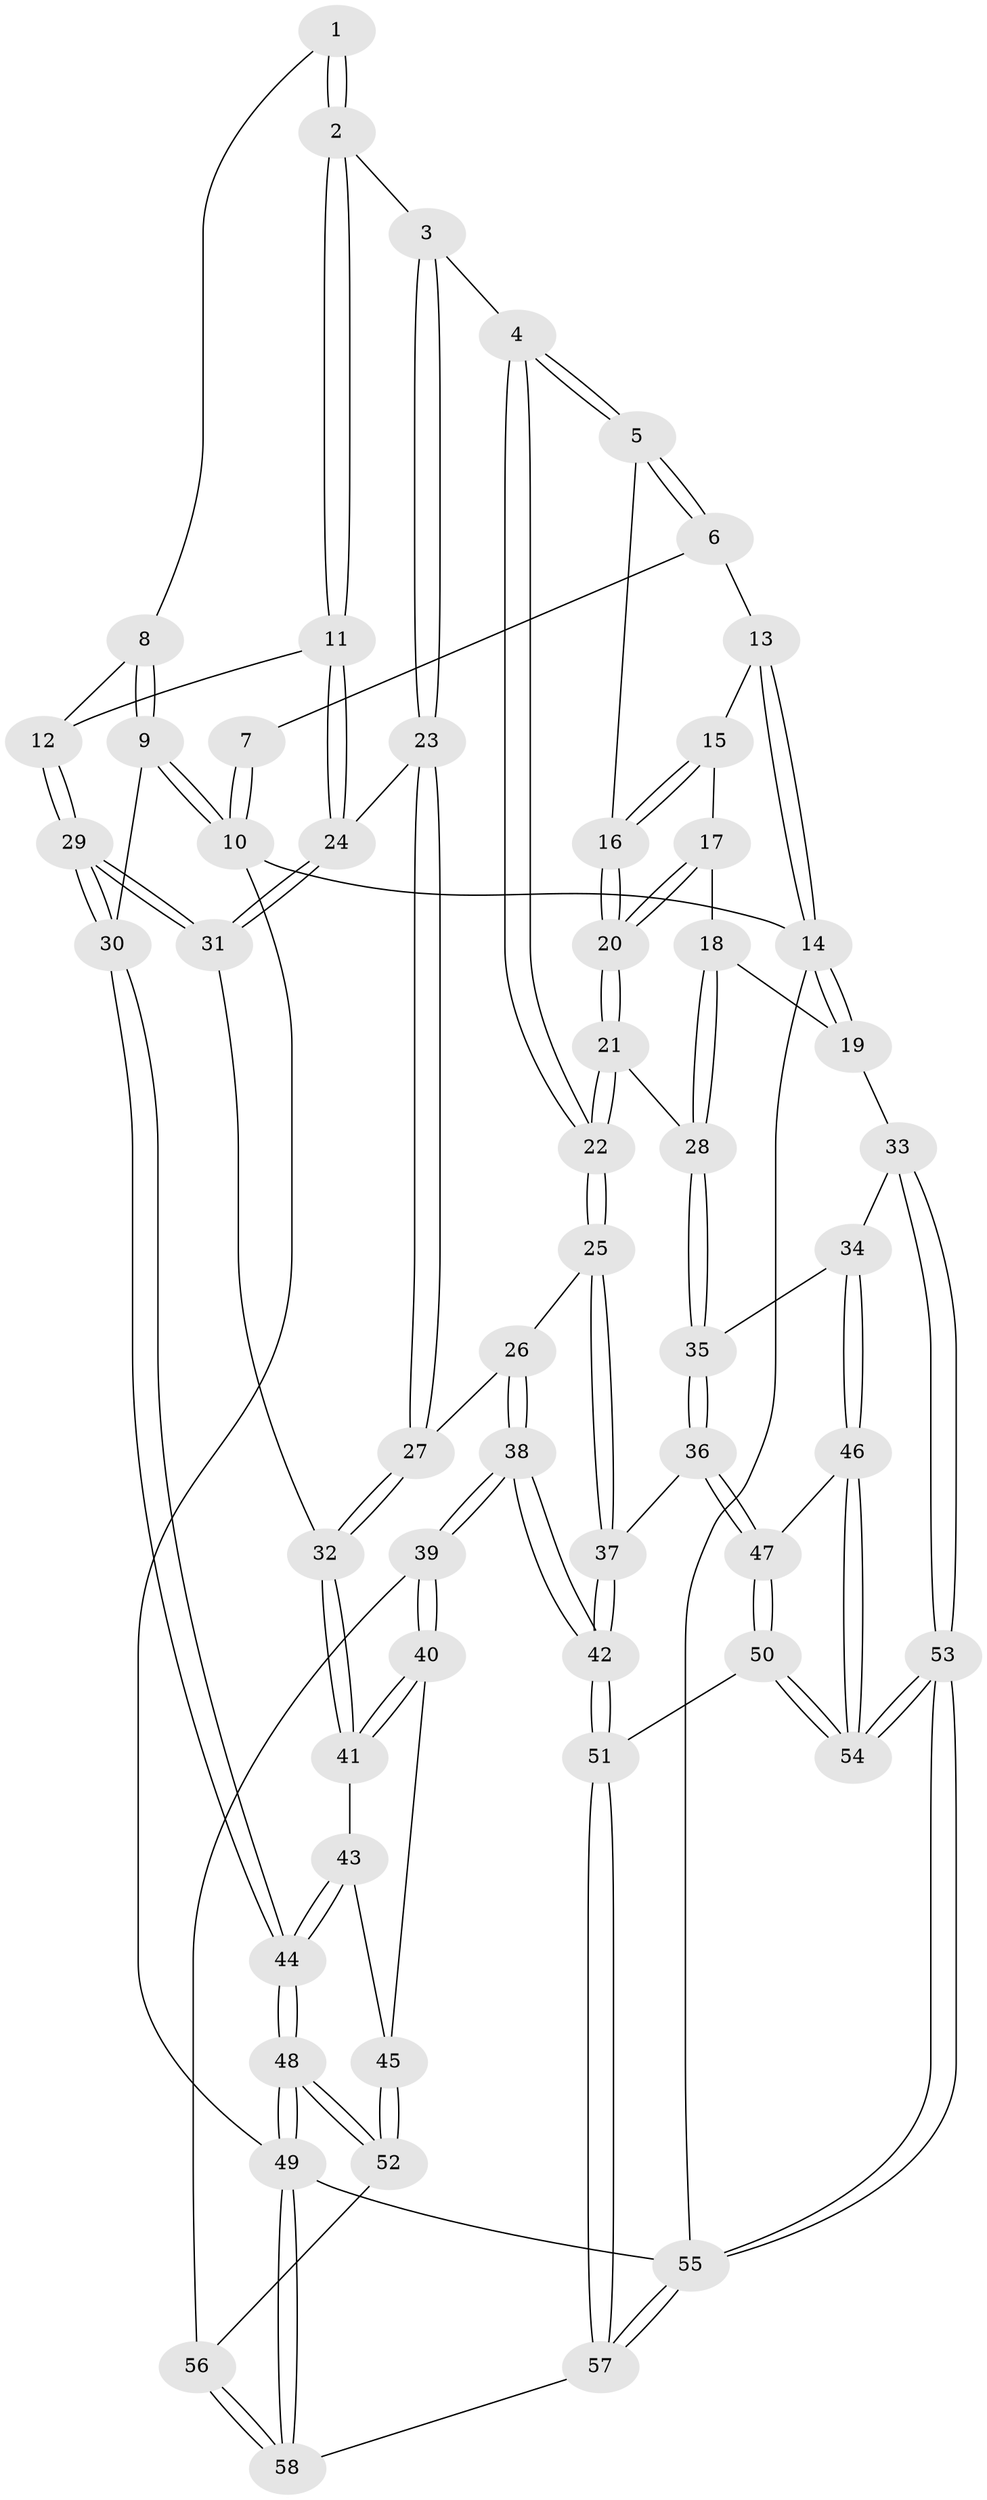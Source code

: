 // Generated by graph-tools (version 1.1) at 2025/03/03/09/25 03:03:19]
// undirected, 58 vertices, 142 edges
graph export_dot {
graph [start="1"]
  node [color=gray90,style=filled];
  1 [pos="+0.1460175730969613+0"];
  2 [pos="+0.25055811525788024+0.0908676592707652"];
  3 [pos="+0.43242113838432134+0.1595683883691127"];
  4 [pos="+0.4402624647384604+0.15596602160831746"];
  5 [pos="+0.5134371538788833+0.10095626019785583"];
  6 [pos="+0.5855769471943197+0"];
  7 [pos="+0.0916435557969344+0"];
  8 [pos="+0.10779336218881834+0.04419618401321538"];
  9 [pos="+0+0.34812641071651096"];
  10 [pos="+0+0"];
  11 [pos="+0.15081573283818347+0.255717521887444"];
  12 [pos="+0.11609315260033028+0.26525818620637914"];
  13 [pos="+0.7104120928576215+0"];
  14 [pos="+1+0"];
  15 [pos="+0.8336815924381173+0.11245471518870524"];
  16 [pos="+0.6227267330074789+0.20521600913981297"];
  17 [pos="+0.8589813840980434+0.14253517327350426"];
  18 [pos="+0.923651138015585+0.19172185933139374"];
  19 [pos="+1+0.23687549444570927"];
  20 [pos="+0.667663478272765+0.2896307636622347"];
  21 [pos="+0.6965222318530019+0.39033665403668383"];
  22 [pos="+0.5635259994046903+0.4579446842761334"];
  23 [pos="+0.3394128343630609+0.30428696431856483"];
  24 [pos="+0.3381775939129647+0.3044729768649036"];
  25 [pos="+0.5532798846874016+0.4668895671413589"];
  26 [pos="+0.44851356656042246+0.48958100467659704"];
  27 [pos="+0.43986984276857327+0.4845110450296781"];
  28 [pos="+0.7174407153553284+0.39708158367689794"];
  29 [pos="+0+0.4051233290785294"];
  30 [pos="+0+0.4123254702397703"];
  31 [pos="+0.17069441754509124+0.4888414425468484"];
  32 [pos="+0.21467442096686762+0.5259168620995978"];
  33 [pos="+1+0.48911386748768315"];
  34 [pos="+1+0.5090232510554658"];
  35 [pos="+0.8441124926607234+0.5082473056259738"];
  36 [pos="+0.7630716939053347+0.6486937918461801"];
  37 [pos="+0.632241491193097+0.6632496755468986"];
  38 [pos="+0.3935171291106806+0.8037851694891989"];
  39 [pos="+0.345786240236996+0.7925353515603932"];
  40 [pos="+0.251435288206672+0.6985244342939821"];
  41 [pos="+0.23254920008770213+0.6236694821643668"];
  42 [pos="+0.47055606196541+0.8712524495709444"];
  43 [pos="+0.04345908281366459+0.6297306794380554"];
  44 [pos="+0+0.45934040259212183"];
  45 [pos="+0.11895330263431396+0.7022217093340926"];
  46 [pos="+0.8892823076536363+0.7803967392554226"];
  47 [pos="+0.8062545244193134+0.7705151199735006"];
  48 [pos="+0+1"];
  49 [pos="+0+1"];
  50 [pos="+0.7539583189506921+0.8384462904864086"];
  51 [pos="+0.5368454572613749+1"];
  52 [pos="+0.029626803845425282+0.8642427128854017"];
  53 [pos="+1+1"];
  54 [pos="+1+1"];
  55 [pos="+1+1"];
  56 [pos="+0.18607483760405968+0.8685591791412989"];
  57 [pos="+0.5442907583252535+1"];
  58 [pos="+0.17435194136987764+1"];
  1 -- 2;
  1 -- 2;
  1 -- 8;
  2 -- 3;
  2 -- 11;
  2 -- 11;
  3 -- 4;
  3 -- 23;
  3 -- 23;
  4 -- 5;
  4 -- 5;
  4 -- 22;
  4 -- 22;
  5 -- 6;
  5 -- 6;
  5 -- 16;
  6 -- 7;
  6 -- 13;
  7 -- 10;
  7 -- 10;
  8 -- 9;
  8 -- 9;
  8 -- 12;
  9 -- 10;
  9 -- 10;
  9 -- 30;
  10 -- 14;
  10 -- 49;
  11 -- 12;
  11 -- 24;
  11 -- 24;
  12 -- 29;
  12 -- 29;
  13 -- 14;
  13 -- 14;
  13 -- 15;
  14 -- 19;
  14 -- 19;
  14 -- 55;
  15 -- 16;
  15 -- 16;
  15 -- 17;
  16 -- 20;
  16 -- 20;
  17 -- 18;
  17 -- 20;
  17 -- 20;
  18 -- 19;
  18 -- 28;
  18 -- 28;
  19 -- 33;
  20 -- 21;
  20 -- 21;
  21 -- 22;
  21 -- 22;
  21 -- 28;
  22 -- 25;
  22 -- 25;
  23 -- 24;
  23 -- 27;
  23 -- 27;
  24 -- 31;
  24 -- 31;
  25 -- 26;
  25 -- 37;
  25 -- 37;
  26 -- 27;
  26 -- 38;
  26 -- 38;
  27 -- 32;
  27 -- 32;
  28 -- 35;
  28 -- 35;
  29 -- 30;
  29 -- 30;
  29 -- 31;
  29 -- 31;
  30 -- 44;
  30 -- 44;
  31 -- 32;
  32 -- 41;
  32 -- 41;
  33 -- 34;
  33 -- 53;
  33 -- 53;
  34 -- 35;
  34 -- 46;
  34 -- 46;
  35 -- 36;
  35 -- 36;
  36 -- 37;
  36 -- 47;
  36 -- 47;
  37 -- 42;
  37 -- 42;
  38 -- 39;
  38 -- 39;
  38 -- 42;
  38 -- 42;
  39 -- 40;
  39 -- 40;
  39 -- 56;
  40 -- 41;
  40 -- 41;
  40 -- 45;
  41 -- 43;
  42 -- 51;
  42 -- 51;
  43 -- 44;
  43 -- 44;
  43 -- 45;
  44 -- 48;
  44 -- 48;
  45 -- 52;
  45 -- 52;
  46 -- 47;
  46 -- 54;
  46 -- 54;
  47 -- 50;
  47 -- 50;
  48 -- 49;
  48 -- 49;
  48 -- 52;
  48 -- 52;
  49 -- 58;
  49 -- 58;
  49 -- 55;
  50 -- 51;
  50 -- 54;
  50 -- 54;
  51 -- 57;
  51 -- 57;
  52 -- 56;
  53 -- 54;
  53 -- 54;
  53 -- 55;
  53 -- 55;
  55 -- 57;
  55 -- 57;
  56 -- 58;
  56 -- 58;
  57 -- 58;
}
